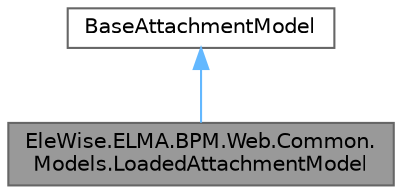 digraph "EleWise.ELMA.BPM.Web.Common.Models.LoadedAttachmentModel"
{
 // LATEX_PDF_SIZE
  bgcolor="transparent";
  edge [fontname=Helvetica,fontsize=10,labelfontname=Helvetica,labelfontsize=10];
  node [fontname=Helvetica,fontsize=10,shape=box,height=0.2,width=0.4];
  Node1 [id="Node000001",label="EleWise.ELMA.BPM.Web.Common.\lModels.LoadedAttachmentModel",height=0.2,width=0.4,color="gray40", fillcolor="grey60", style="filled", fontcolor="black",tooltip="Модель для загрузки вложений с попапа на форму"];
  Node2 -> Node1 [id="edge1_Node000001_Node000002",dir="back",color="steelblue1",style="solid",tooltip=" "];
  Node2 [id="Node000002",label="BaseAttachmentModel",height=0.2,width=0.4,color="gray40", fillcolor="white", style="filled",URL="$class_ele_wise_1_1_e_l_m_a_1_1_b_p_m_1_1_web_1_1_common_1_1_models_1_1_base_attachment_model.html",tooltip="Базовая модель для вложений"];
}
